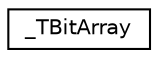 digraph G
{
  edge [fontname="Helvetica",fontsize="10",labelfontname="Helvetica",labelfontsize="10"];
  node [fontname="Helvetica",fontsize="10",shape=record];
  rankdir="LR";
  Node1 [label="_TBitArray",height=0.2,width=0.4,color="black", fillcolor="white", style="filled",URL="$struct___t_bit_array.html"];
}
